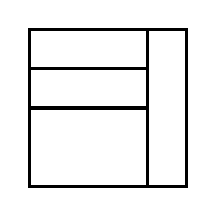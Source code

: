 \begin{tikzpicture}[very thick, scale=.5]
    \draw (0,3) rectangle (3,4);
    \draw (0,2) rectangle (3,3);
    \draw (0,0) rectangle (3,2);
    \draw (3,0) rectangle (4,4);
\end{tikzpicture}
